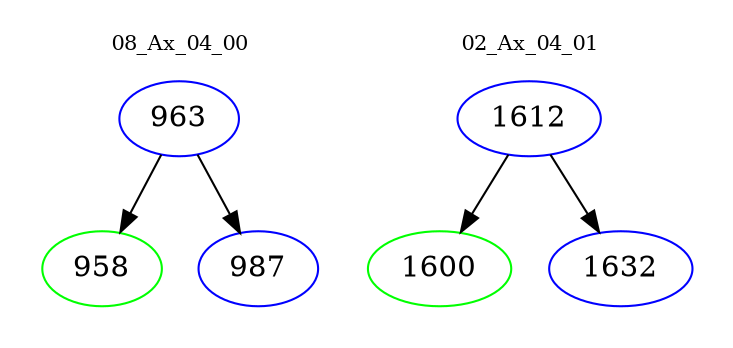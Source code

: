 digraph{
subgraph cluster_0 {
color = white
label = "08_Ax_04_00";
fontsize=10;
T0_963 [label="963", color="blue"]
T0_963 -> T0_958 [color="black"]
T0_958 [label="958", color="green"]
T0_963 -> T0_987 [color="black"]
T0_987 [label="987", color="blue"]
}
subgraph cluster_1 {
color = white
label = "02_Ax_04_01";
fontsize=10;
T1_1612 [label="1612", color="blue"]
T1_1612 -> T1_1600 [color="black"]
T1_1600 [label="1600", color="green"]
T1_1612 -> T1_1632 [color="black"]
T1_1632 [label="1632", color="blue"]
}
}
